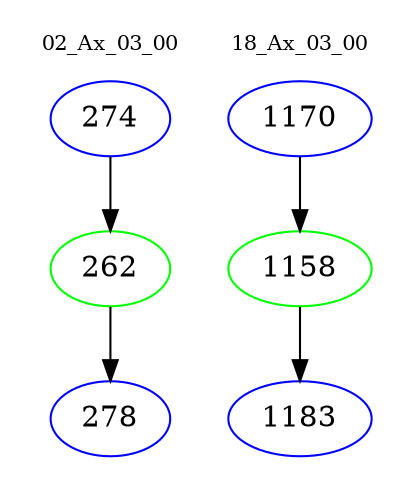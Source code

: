 digraph{
subgraph cluster_0 {
color = white
label = "02_Ax_03_00";
fontsize=10;
T0_274 [label="274", color="blue"]
T0_274 -> T0_262 [color="black"]
T0_262 [label="262", color="green"]
T0_262 -> T0_278 [color="black"]
T0_278 [label="278", color="blue"]
}
subgraph cluster_1 {
color = white
label = "18_Ax_03_00";
fontsize=10;
T1_1170 [label="1170", color="blue"]
T1_1170 -> T1_1158 [color="black"]
T1_1158 [label="1158", color="green"]
T1_1158 -> T1_1183 [color="black"]
T1_1183 [label="1183", color="blue"]
}
}
